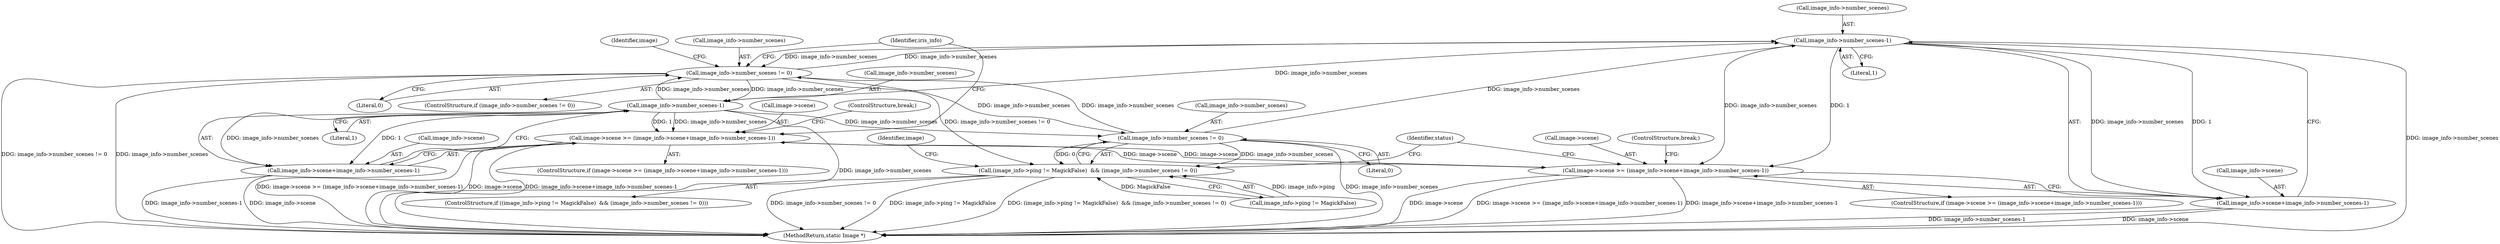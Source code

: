 digraph "0_ImageMagick_7afcf9f71043df15508e46f079387bd4689a738d@pointer" {
"1000486" [label="(Call,image_info->number_scenes-1)"];
"1001957" [label="(Call,image_info->number_scenes-1)"];
"1001943" [label="(Call,image_info->number_scenes != 0)"];
"1000472" [label="(Call,image_info->number_scenes != 0)"];
"1000486" [label="(Call,image_info->number_scenes-1)"];
"1000478" [label="(Call,image->scene >= (image_info->scene+image_info->number_scenes-1))"];
"1001949" [label="(Call,image->scene >= (image_info->scene+image_info->number_scenes-1))"];
"1000482" [label="(Call,image_info->scene+image_info->number_scenes-1)"];
"1000466" [label="(Call,(image_info->ping != MagickFalse)  && (image_info->number_scenes != 0))"];
"1001953" [label="(Call,image_info->scene+image_info->number_scenes-1)"];
"1001949" [label="(Call,image->scene >= (image_info->scene+image_info->number_scenes-1))"];
"1000465" [label="(ControlStructure,if ((image_info->ping != MagickFalse)  && (image_info->number_scenes != 0)))"];
"1001954" [label="(Call,image_info->scene)"];
"1001958" [label="(Call,image_info->number_scenes)"];
"1000482" [label="(Call,image_info->scene+image_info->number_scenes-1)"];
"1001947" [label="(Literal,0)"];
"1001950" [label="(Call,image->scene)"];
"1001965" [label="(Identifier,iris_info)"];
"1000493" [label="(Identifier,status)"];
"1001951" [label="(Identifier,image)"];
"1001957" [label="(Call,image_info->number_scenes-1)"];
"1000480" [label="(Identifier,image)"];
"1001942" [label="(ControlStructure,if (image_info->number_scenes != 0))"];
"1002026" [label="(MethodReturn,static Image *)"];
"1001961" [label="(Literal,1)"];
"1000479" [label="(Call,image->scene)"];
"1000466" [label="(Call,(image_info->ping != MagickFalse)  && (image_info->number_scenes != 0))"];
"1000491" [label="(ControlStructure,break;)"];
"1000486" [label="(Call,image_info->number_scenes-1)"];
"1000487" [label="(Call,image_info->number_scenes)"];
"1000476" [label="(Literal,0)"];
"1001962" [label="(ControlStructure,break;)"];
"1000477" [label="(ControlStructure,if (image->scene >= (image_info->scene+image_info->number_scenes-1)))"];
"1000473" [label="(Call,image_info->number_scenes)"];
"1000490" [label="(Literal,1)"];
"1000467" [label="(Call,image_info->ping != MagickFalse)"];
"1000483" [label="(Call,image_info->scene)"];
"1001953" [label="(Call,image_info->scene+image_info->number_scenes-1)"];
"1001943" [label="(Call,image_info->number_scenes != 0)"];
"1001944" [label="(Call,image_info->number_scenes)"];
"1000472" [label="(Call,image_info->number_scenes != 0)"];
"1001948" [label="(ControlStructure,if (image->scene >= (image_info->scene+image_info->number_scenes-1)))"];
"1000478" [label="(Call,image->scene >= (image_info->scene+image_info->number_scenes-1))"];
"1000486" -> "1000482"  [label="AST: "];
"1000486" -> "1000490"  [label="CFG: "];
"1000487" -> "1000486"  [label="AST: "];
"1000490" -> "1000486"  [label="AST: "];
"1000482" -> "1000486"  [label="CFG: "];
"1000486" -> "1002026"  [label="DDG: image_info->number_scenes"];
"1000486" -> "1000478"  [label="DDG: image_info->number_scenes"];
"1000486" -> "1000478"  [label="DDG: 1"];
"1000486" -> "1000482"  [label="DDG: image_info->number_scenes"];
"1000486" -> "1000482"  [label="DDG: 1"];
"1001957" -> "1000486"  [label="DDG: image_info->number_scenes"];
"1001943" -> "1000486"  [label="DDG: image_info->number_scenes"];
"1000472" -> "1000486"  [label="DDG: image_info->number_scenes"];
"1000486" -> "1001943"  [label="DDG: image_info->number_scenes"];
"1001957" -> "1001953"  [label="AST: "];
"1001957" -> "1001961"  [label="CFG: "];
"1001958" -> "1001957"  [label="AST: "];
"1001961" -> "1001957"  [label="AST: "];
"1001953" -> "1001957"  [label="CFG: "];
"1001957" -> "1002026"  [label="DDG: image_info->number_scenes"];
"1001957" -> "1000472"  [label="DDG: image_info->number_scenes"];
"1001957" -> "1001943"  [label="DDG: image_info->number_scenes"];
"1001957" -> "1001949"  [label="DDG: image_info->number_scenes"];
"1001957" -> "1001949"  [label="DDG: 1"];
"1001957" -> "1001953"  [label="DDG: image_info->number_scenes"];
"1001957" -> "1001953"  [label="DDG: 1"];
"1001943" -> "1001957"  [label="DDG: image_info->number_scenes"];
"1001943" -> "1001942"  [label="AST: "];
"1001943" -> "1001947"  [label="CFG: "];
"1001944" -> "1001943"  [label="AST: "];
"1001947" -> "1001943"  [label="AST: "];
"1001951" -> "1001943"  [label="CFG: "];
"1001965" -> "1001943"  [label="CFG: "];
"1001943" -> "1002026"  [label="DDG: image_info->number_scenes != 0"];
"1001943" -> "1002026"  [label="DDG: image_info->number_scenes"];
"1001943" -> "1000466"  [label="DDG: image_info->number_scenes != 0"];
"1001943" -> "1000472"  [label="DDG: image_info->number_scenes"];
"1000472" -> "1001943"  [label="DDG: image_info->number_scenes"];
"1000472" -> "1000466"  [label="AST: "];
"1000472" -> "1000476"  [label="CFG: "];
"1000473" -> "1000472"  [label="AST: "];
"1000476" -> "1000472"  [label="AST: "];
"1000466" -> "1000472"  [label="CFG: "];
"1000472" -> "1002026"  [label="DDG: image_info->number_scenes"];
"1000472" -> "1000466"  [label="DDG: image_info->number_scenes"];
"1000472" -> "1000466"  [label="DDG: 0"];
"1000478" -> "1000477"  [label="AST: "];
"1000478" -> "1000482"  [label="CFG: "];
"1000479" -> "1000478"  [label="AST: "];
"1000482" -> "1000478"  [label="AST: "];
"1000491" -> "1000478"  [label="CFG: "];
"1000493" -> "1000478"  [label="CFG: "];
"1000478" -> "1002026"  [label="DDG: image->scene"];
"1000478" -> "1002026"  [label="DDG: image->scene >= (image_info->scene+image_info->number_scenes-1)"];
"1000478" -> "1002026"  [label="DDG: image_info->scene+image_info->number_scenes-1"];
"1001949" -> "1000478"  [label="DDG: image->scene"];
"1000478" -> "1001949"  [label="DDG: image->scene"];
"1001949" -> "1001948"  [label="AST: "];
"1001949" -> "1001953"  [label="CFG: "];
"1001950" -> "1001949"  [label="AST: "];
"1001953" -> "1001949"  [label="AST: "];
"1001962" -> "1001949"  [label="CFG: "];
"1001965" -> "1001949"  [label="CFG: "];
"1001949" -> "1002026"  [label="DDG: image->scene >= (image_info->scene+image_info->number_scenes-1)"];
"1001949" -> "1002026"  [label="DDG: image->scene"];
"1001949" -> "1002026"  [label="DDG: image_info->scene+image_info->number_scenes-1"];
"1000483" -> "1000482"  [label="AST: "];
"1000482" -> "1002026"  [label="DDG: image_info->number_scenes-1"];
"1000482" -> "1002026"  [label="DDG: image_info->scene"];
"1000466" -> "1000465"  [label="AST: "];
"1000466" -> "1000467"  [label="CFG: "];
"1000467" -> "1000466"  [label="AST: "];
"1000480" -> "1000466"  [label="CFG: "];
"1000493" -> "1000466"  [label="CFG: "];
"1000466" -> "1002026"  [label="DDG: image_info->number_scenes != 0"];
"1000466" -> "1002026"  [label="DDG: image_info->ping != MagickFalse"];
"1000466" -> "1002026"  [label="DDG: (image_info->ping != MagickFalse)  && (image_info->number_scenes != 0)"];
"1000467" -> "1000466"  [label="DDG: image_info->ping"];
"1000467" -> "1000466"  [label="DDG: MagickFalse"];
"1001954" -> "1001953"  [label="AST: "];
"1001953" -> "1002026"  [label="DDG: image_info->scene"];
"1001953" -> "1002026"  [label="DDG: image_info->number_scenes-1"];
}
